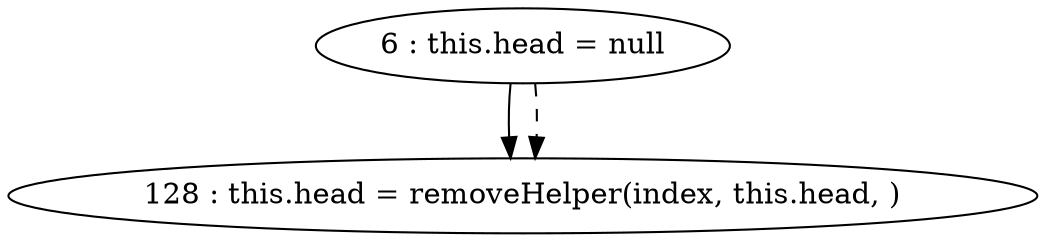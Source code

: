 digraph G {
"6 : this.head = null"
"6 : this.head = null" -> "128 : this.head = removeHelper(index, this.head, )"
"6 : this.head = null" -> "128 : this.head = removeHelper(index, this.head, )" [style=dashed]
"128 : this.head = removeHelper(index, this.head, )"
}